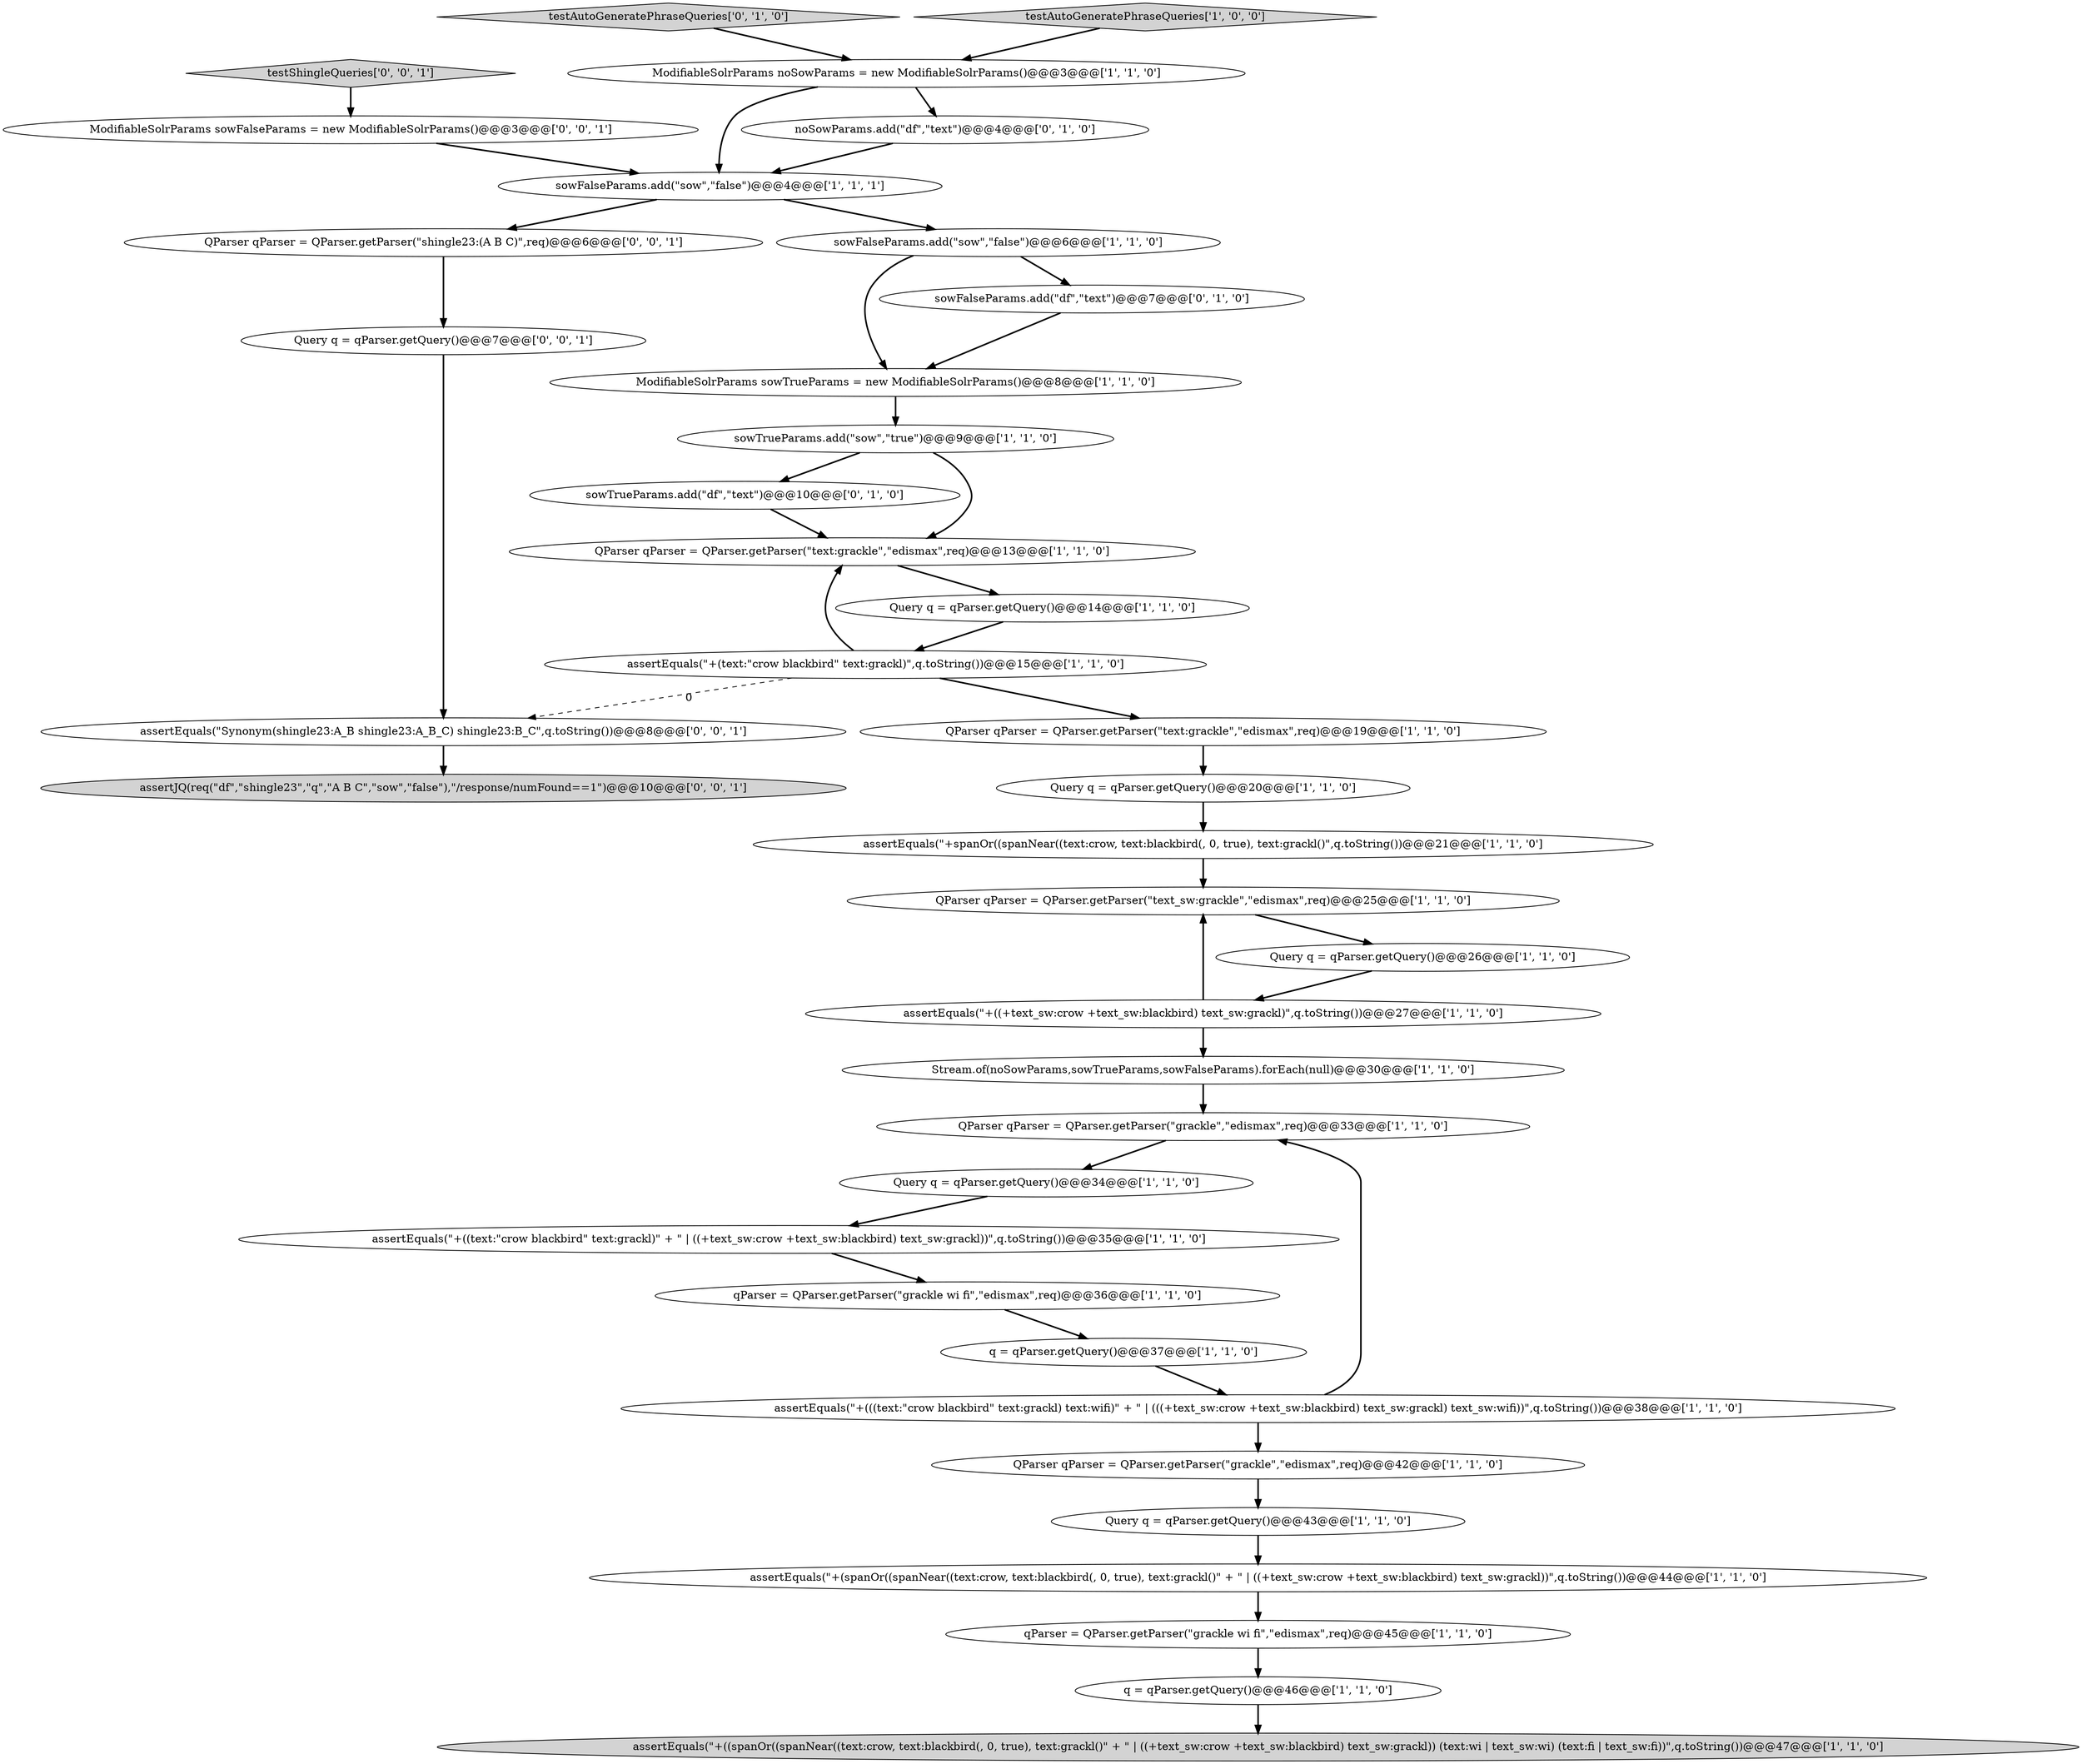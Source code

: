 digraph {
32 [style = filled, label = "assertEquals(\"Synonym(shingle23:A_B shingle23:A_B_C) shingle23:B_C\",q.toString())@@@8@@@['0', '0', '1']", fillcolor = white, shape = ellipse image = "AAA0AAABBB3BBB"];
17 [style = filled, label = "ModifiableSolrParams sowTrueParams = new ModifiableSolrParams()@@@8@@@['1', '1', '0']", fillcolor = white, shape = ellipse image = "AAA0AAABBB1BBB"];
30 [style = filled, label = "sowTrueParams.add(\"df\",\"text\")@@@10@@@['0', '1', '0']", fillcolor = white, shape = ellipse image = "AAA1AAABBB2BBB"];
16 [style = filled, label = "qParser = QParser.getParser(\"grackle wi fi\",\"edismax\",req)@@@45@@@['1', '1', '0']", fillcolor = white, shape = ellipse image = "AAA0AAABBB1BBB"];
25 [style = filled, label = "q = qParser.getQuery()@@@46@@@['1', '1', '0']", fillcolor = white, shape = ellipse image = "AAA0AAABBB1BBB"];
8 [style = filled, label = "QParser qParser = QParser.getParser(\"grackle\",\"edismax\",req)@@@33@@@['1', '1', '0']", fillcolor = white, shape = ellipse image = "AAA0AAABBB1BBB"];
15 [style = filled, label = "qParser = QParser.getParser(\"grackle wi fi\",\"edismax\",req)@@@36@@@['1', '1', '0']", fillcolor = white, shape = ellipse image = "AAA0AAABBB1BBB"];
28 [style = filled, label = "testAutoGeneratePhraseQueries['0', '1', '0']", fillcolor = lightgray, shape = diamond image = "AAA0AAABBB2BBB"];
0 [style = filled, label = "sowFalseParams.add(\"sow\",\"false\")@@@4@@@['1', '1', '1']", fillcolor = white, shape = ellipse image = "AAA0AAABBB1BBB"];
20 [style = filled, label = "testAutoGeneratePhraseQueries['1', '0', '0']", fillcolor = lightgray, shape = diamond image = "AAA0AAABBB1BBB"];
35 [style = filled, label = "Query q = qParser.getQuery()@@@7@@@['0', '0', '1']", fillcolor = white, shape = ellipse image = "AAA0AAABBB3BBB"];
6 [style = filled, label = "assertEquals(\"+((+text_sw:crow +text_sw:blackbird) text_sw:grackl)\",q.toString())@@@27@@@['1', '1', '0']", fillcolor = white, shape = ellipse image = "AAA0AAABBB1BBB"];
33 [style = filled, label = "QParser qParser = QParser.getParser(\"shingle23:(A B C)\",req)@@@6@@@['0', '0', '1']", fillcolor = white, shape = ellipse image = "AAA0AAABBB3BBB"];
3 [style = filled, label = "assertEquals(\"+((spanOr((spanNear((text:crow, text:blackbird(, 0, true), text:grackl()\" + \" | ((+text_sw:crow +text_sw:blackbird) text_sw:grackl)) (text:wi | text_sw:wi) (text:fi | text_sw:fi))\",q.toString())@@@47@@@['1', '1', '0']", fillcolor = lightgray, shape = ellipse image = "AAA0AAABBB1BBB"];
37 [style = filled, label = "assertJQ(req(\"df\",\"shingle23\",\"q\",\"A B C\",\"sow\",\"false\"),\"/response/numFound==1\")@@@10@@@['0', '0', '1']", fillcolor = lightgray, shape = ellipse image = "AAA0AAABBB3BBB"];
5 [style = filled, label = "q = qParser.getQuery()@@@37@@@['1', '1', '0']", fillcolor = white, shape = ellipse image = "AAA0AAABBB1BBB"];
26 [style = filled, label = "assertEquals(\"+((text:\"crow blackbird\" text:grackl)\" + \" | ((+text_sw:crow +text_sw:blackbird) text_sw:grackl))\",q.toString())@@@35@@@['1', '1', '0']", fillcolor = white, shape = ellipse image = "AAA0AAABBB1BBB"];
19 [style = filled, label = "assertEquals(\"+(text:\"crow blackbird\" text:grackl)\",q.toString())@@@15@@@['1', '1', '0']", fillcolor = white, shape = ellipse image = "AAA0AAABBB1BBB"];
12 [style = filled, label = "Query q = qParser.getQuery()@@@34@@@['1', '1', '0']", fillcolor = white, shape = ellipse image = "AAA0AAABBB1BBB"];
34 [style = filled, label = "ModifiableSolrParams sowFalseParams = new ModifiableSolrParams()@@@3@@@['0', '0', '1']", fillcolor = white, shape = ellipse image = "AAA0AAABBB3BBB"];
22 [style = filled, label = "assertEquals(\"+(((text:\"crow blackbird\" text:grackl) text:wifi)\" + \" | (((+text_sw:crow +text_sw:blackbird) text_sw:grackl) text_sw:wifi))\",q.toString())@@@38@@@['1', '1', '0']", fillcolor = white, shape = ellipse image = "AAA0AAABBB1BBB"];
9 [style = filled, label = "QParser qParser = QParser.getParser(\"text_sw:grackle\",\"edismax\",req)@@@25@@@['1', '1', '0']", fillcolor = white, shape = ellipse image = "AAA0AAABBB1BBB"];
23 [style = filled, label = "assertEquals(\"+spanOr((spanNear((text:crow, text:blackbird(, 0, true), text:grackl()\",q.toString())@@@21@@@['1', '1', '0']", fillcolor = white, shape = ellipse image = "AAA0AAABBB1BBB"];
10 [style = filled, label = "Query q = qParser.getQuery()@@@43@@@['1', '1', '0']", fillcolor = white, shape = ellipse image = "AAA0AAABBB1BBB"];
18 [style = filled, label = "ModifiableSolrParams noSowParams = new ModifiableSolrParams()@@@3@@@['1', '1', '0']", fillcolor = white, shape = ellipse image = "AAA0AAABBB1BBB"];
7 [style = filled, label = "Query q = qParser.getQuery()@@@14@@@['1', '1', '0']", fillcolor = white, shape = ellipse image = "AAA0AAABBB1BBB"];
24 [style = filled, label = "sowTrueParams.add(\"sow\",\"true\")@@@9@@@['1', '1', '0']", fillcolor = white, shape = ellipse image = "AAA0AAABBB1BBB"];
21 [style = filled, label = "Stream.of(noSowParams,sowTrueParams,sowFalseParams).forEach(null)@@@30@@@['1', '1', '0']", fillcolor = white, shape = ellipse image = "AAA0AAABBB1BBB"];
4 [style = filled, label = "assertEquals(\"+(spanOr((spanNear((text:crow, text:blackbird(, 0, true), text:grackl()\" + \" | ((+text_sw:crow +text_sw:blackbird) text_sw:grackl))\",q.toString())@@@44@@@['1', '1', '0']", fillcolor = white, shape = ellipse image = "AAA0AAABBB1BBB"];
2 [style = filled, label = "QParser qParser = QParser.getParser(\"text:grackle\",\"edismax\",req)@@@19@@@['1', '1', '0']", fillcolor = white, shape = ellipse image = "AAA0AAABBB1BBB"];
1 [style = filled, label = "sowFalseParams.add(\"sow\",\"false\")@@@6@@@['1', '1', '0']", fillcolor = white, shape = ellipse image = "AAA0AAABBB1BBB"];
11 [style = filled, label = "QParser qParser = QParser.getParser(\"text:grackle\",\"edismax\",req)@@@13@@@['1', '1', '0']", fillcolor = white, shape = ellipse image = "AAA0AAABBB1BBB"];
31 [style = filled, label = "noSowParams.add(\"df\",\"text\")@@@4@@@['0', '1', '0']", fillcolor = white, shape = ellipse image = "AAA1AAABBB2BBB"];
36 [style = filled, label = "testShingleQueries['0', '0', '1']", fillcolor = lightgray, shape = diamond image = "AAA0AAABBB3BBB"];
29 [style = filled, label = "sowFalseParams.add(\"df\",\"text\")@@@7@@@['0', '1', '0']", fillcolor = white, shape = ellipse image = "AAA1AAABBB2BBB"];
14 [style = filled, label = "QParser qParser = QParser.getParser(\"grackle\",\"edismax\",req)@@@42@@@['1', '1', '0']", fillcolor = white, shape = ellipse image = "AAA0AAABBB1BBB"];
13 [style = filled, label = "Query q = qParser.getQuery()@@@26@@@['1', '1', '0']", fillcolor = white, shape = ellipse image = "AAA0AAABBB1BBB"];
27 [style = filled, label = "Query q = qParser.getQuery()@@@20@@@['1', '1', '0']", fillcolor = white, shape = ellipse image = "AAA0AAABBB1BBB"];
12->26 [style = bold, label=""];
23->9 [style = bold, label=""];
25->3 [style = bold, label=""];
0->33 [style = bold, label=""];
22->8 [style = bold, label=""];
8->12 [style = bold, label=""];
4->16 [style = bold, label=""];
16->25 [style = bold, label=""];
20->18 [style = bold, label=""];
9->13 [style = bold, label=""];
13->6 [style = bold, label=""];
1->29 [style = bold, label=""];
27->23 [style = bold, label=""];
32->37 [style = bold, label=""];
24->11 [style = bold, label=""];
30->11 [style = bold, label=""];
21->8 [style = bold, label=""];
31->0 [style = bold, label=""];
24->30 [style = bold, label=""];
0->1 [style = bold, label=""];
34->0 [style = bold, label=""];
35->32 [style = bold, label=""];
11->7 [style = bold, label=""];
6->9 [style = bold, label=""];
6->21 [style = bold, label=""];
33->35 [style = bold, label=""];
26->15 [style = bold, label=""];
19->11 [style = bold, label=""];
22->14 [style = bold, label=""];
17->24 [style = bold, label=""];
10->4 [style = bold, label=""];
36->34 [style = bold, label=""];
29->17 [style = bold, label=""];
1->17 [style = bold, label=""];
15->5 [style = bold, label=""];
28->18 [style = bold, label=""];
5->22 [style = bold, label=""];
2->27 [style = bold, label=""];
18->31 [style = bold, label=""];
19->2 [style = bold, label=""];
7->19 [style = bold, label=""];
19->32 [style = dashed, label="0"];
14->10 [style = bold, label=""];
18->0 [style = bold, label=""];
}
